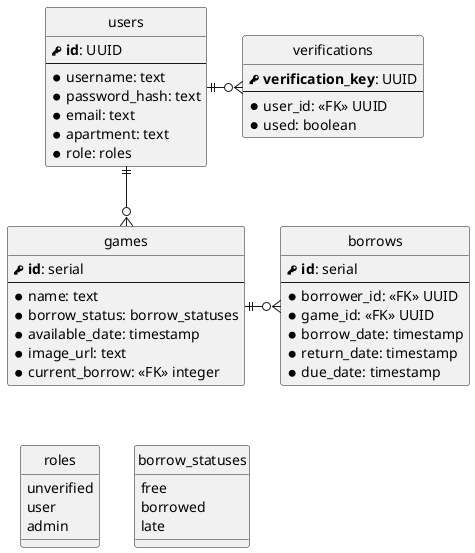 @startuml Database

hide circle
skinparam linetype ortho

!define primary_key(x) <b><&key> x</b>
!define column(x) <&media-record> x

entity "users" as users {
  primary_key( id ): UUID
  --
  column( username ): text
  column( password_hash ): text
  column( email ): text
  column( apartment ): text
  column( role ): roles
}

entity "games" as games {
  primary_key( id ): serial
  --
  column( name ): text
  column( borrow_status ): borrow_statuses
  column( available_date ): timestamp
  column( image_url ): text
  column( current_borrow ): <<FK>> integer
}

entity "borrows" as borrows {
  primary_key( id ): serial
  --
  column( borrower_id ): <<FK>> UUID
  column( game_id ): <<FK>> UUID
  column( borrow_date ): timestamp
  column( return_date ): timestamp
  column( due_date ): timestamp
}

entity "verifications" as verifications {
  primary_key( verification_key ): UUID
  --
  column( user_id ): <<FK>> UUID
  column( used ): boolean
}

enum "roles" as roles {
  unverified
  user
  admin
}

enum "borrow_statuses" as borrow_statuses {
  free
  borrowed
  late
}

users ||--o{ games
users ||-o{ verifications
games ||-o{ borrows

games -[hidden]-> roles
games -[hidden]-> borrow_statuses

@enduml
